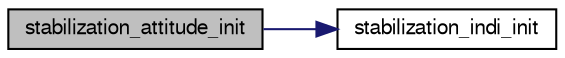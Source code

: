 digraph "stabilization_attitude_init"
{
  edge [fontname="FreeSans",fontsize="10",labelfontname="FreeSans",labelfontsize="10"];
  node [fontname="FreeSans",fontsize="10",shape=record];
  rankdir="LR";
  Node1 [label="stabilization_attitude_init",height=0.2,width=0.4,color="black", fillcolor="grey75", style="filled", fontcolor="black"];
  Node1 -> Node2 [color="midnightblue",fontsize="10",style="solid",fontname="FreeSans"];
  Node2 [label="stabilization_indi_init",height=0.2,width=0.4,color="black", fillcolor="white", style="filled",URL="$stabilization__indi_8c.html#a9b355db7dd60fd053f3fff04eccdc11b",tooltip="Function that initializes important values upon engaging INDI. "];
}
